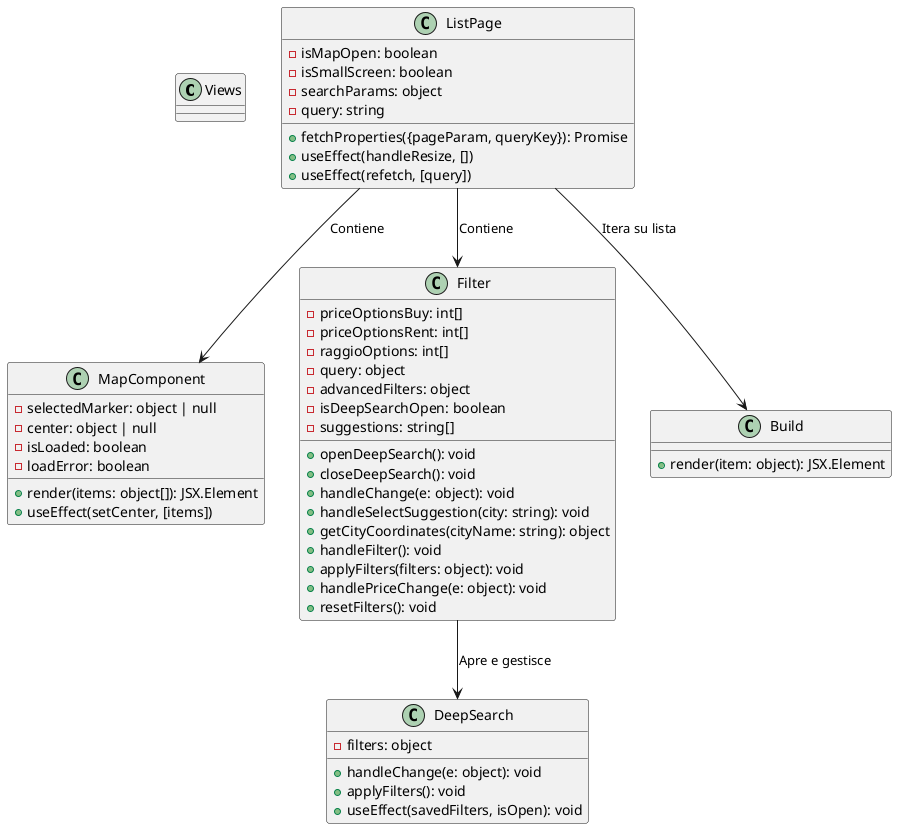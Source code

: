 @startuml
class Views
class ListPage {
  - isMapOpen: boolean
  - isSmallScreen: boolean
  - searchParams: object
  - query: string
  + fetchProperties({pageParam, queryKey}): Promise
  + useEffect(handleResize, [])
  + useEffect(refetch, [query])
}

class MapComponent {
    - selectedMarker: object | null
  - center: object | null
  - isLoaded: boolean
  - loadError: boolean
  + render(items: object[]): JSX.Element
  + useEffect(setCenter, [items])
}

class Filter {
    - priceOptionsBuy: int[]
  - priceOptionsRent: int[]
  - raggioOptions: int[]
  - query: object
  - advancedFilters: object
  - isDeepSearchOpen: boolean
  - suggestions: string[]
  + openDeepSearch(): void
  + closeDeepSearch(): void
  + handleChange(e: object): void
  + handleSelectSuggestion(city: string): void
  + getCityCoordinates(cityName: string): object
  + handleFilter(): void
  + applyFilters(filters: object): void
  + handlePriceChange(e: object): void
  + resetFilters(): void

}

class Build {

  + render(item: object): JSX.Element
}
class DeepSearch {
  - filters: object
  + handleChange(e: object): void
  + applyFilters(): void
  + useEffect(savedFilters, isOpen): void
}


ListPage --> MapComponent : "Contiene"
ListPage --> Filter : "Contiene"
ListPage --> Build : "Itera su lista"
Filter --> DeepSearch : "Apre e gestisce"

@enduml
